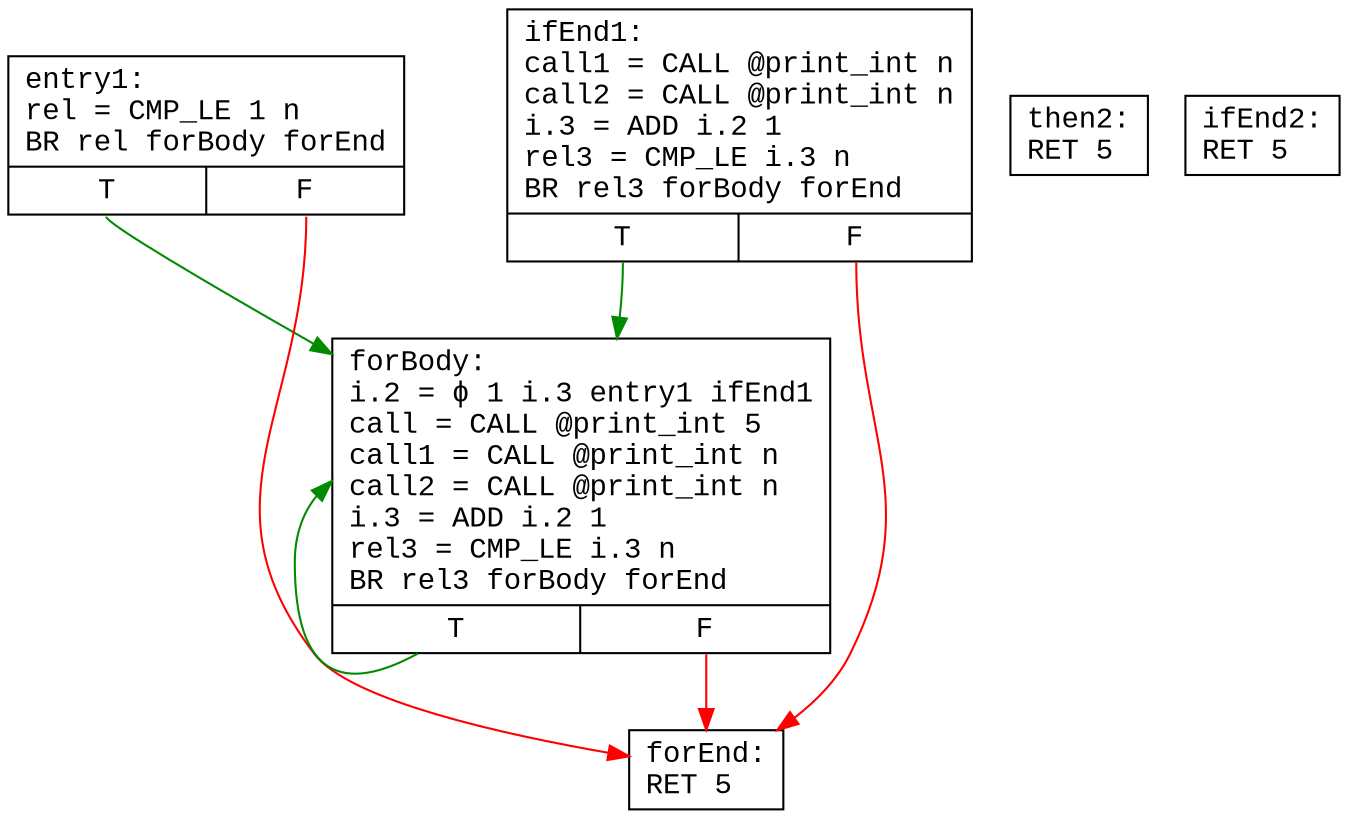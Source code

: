 digraph CFG {
    node [shape=record, fontname="Courier New"]
    entry1 [label="{entry1:\lrel = CMP_LE 1 n\lBR rel forBody forEnd\l|{<t> T|<f> F}}"]
    forBody [label="{forBody:\li.2 = ϕ 1 i.3 entry1 ifEnd1\lcall = CALL @print_int 5\lcall1 = CALL @print_int n\lcall2 = CALL @print_int n\li.3 = ADD i.2 1\lrel3 = CMP_LE i.3 n\lBR rel3 forBody forEnd\l|{<t> T|<f> F}}"]
    ifEnd1 [label="{ifEnd1:\lcall1 = CALL @print_int n\lcall2 = CALL @print_int n\li.3 = ADD i.2 1\lrel3 = CMP_LE i.3 n\lBR rel3 forBody forEnd\l|{<t> T|<f> F}}"]
    forEnd [label="{forEnd:\lRET 5\l}"]
    then2 [label="{then2:\lRET 5\l}"]
    ifEnd2 [label="{ifEnd2:\lRET 5\l}"]
    entry1:t -> forBody [color=green4]
    entry1:f -> forEnd [color=red]
    forBody:t -> forBody [color=green4]
    forBody:f -> forEnd [color=red]
    ifEnd1:t -> forBody [color=green4]
    ifEnd1:f -> forEnd [color=red]
}